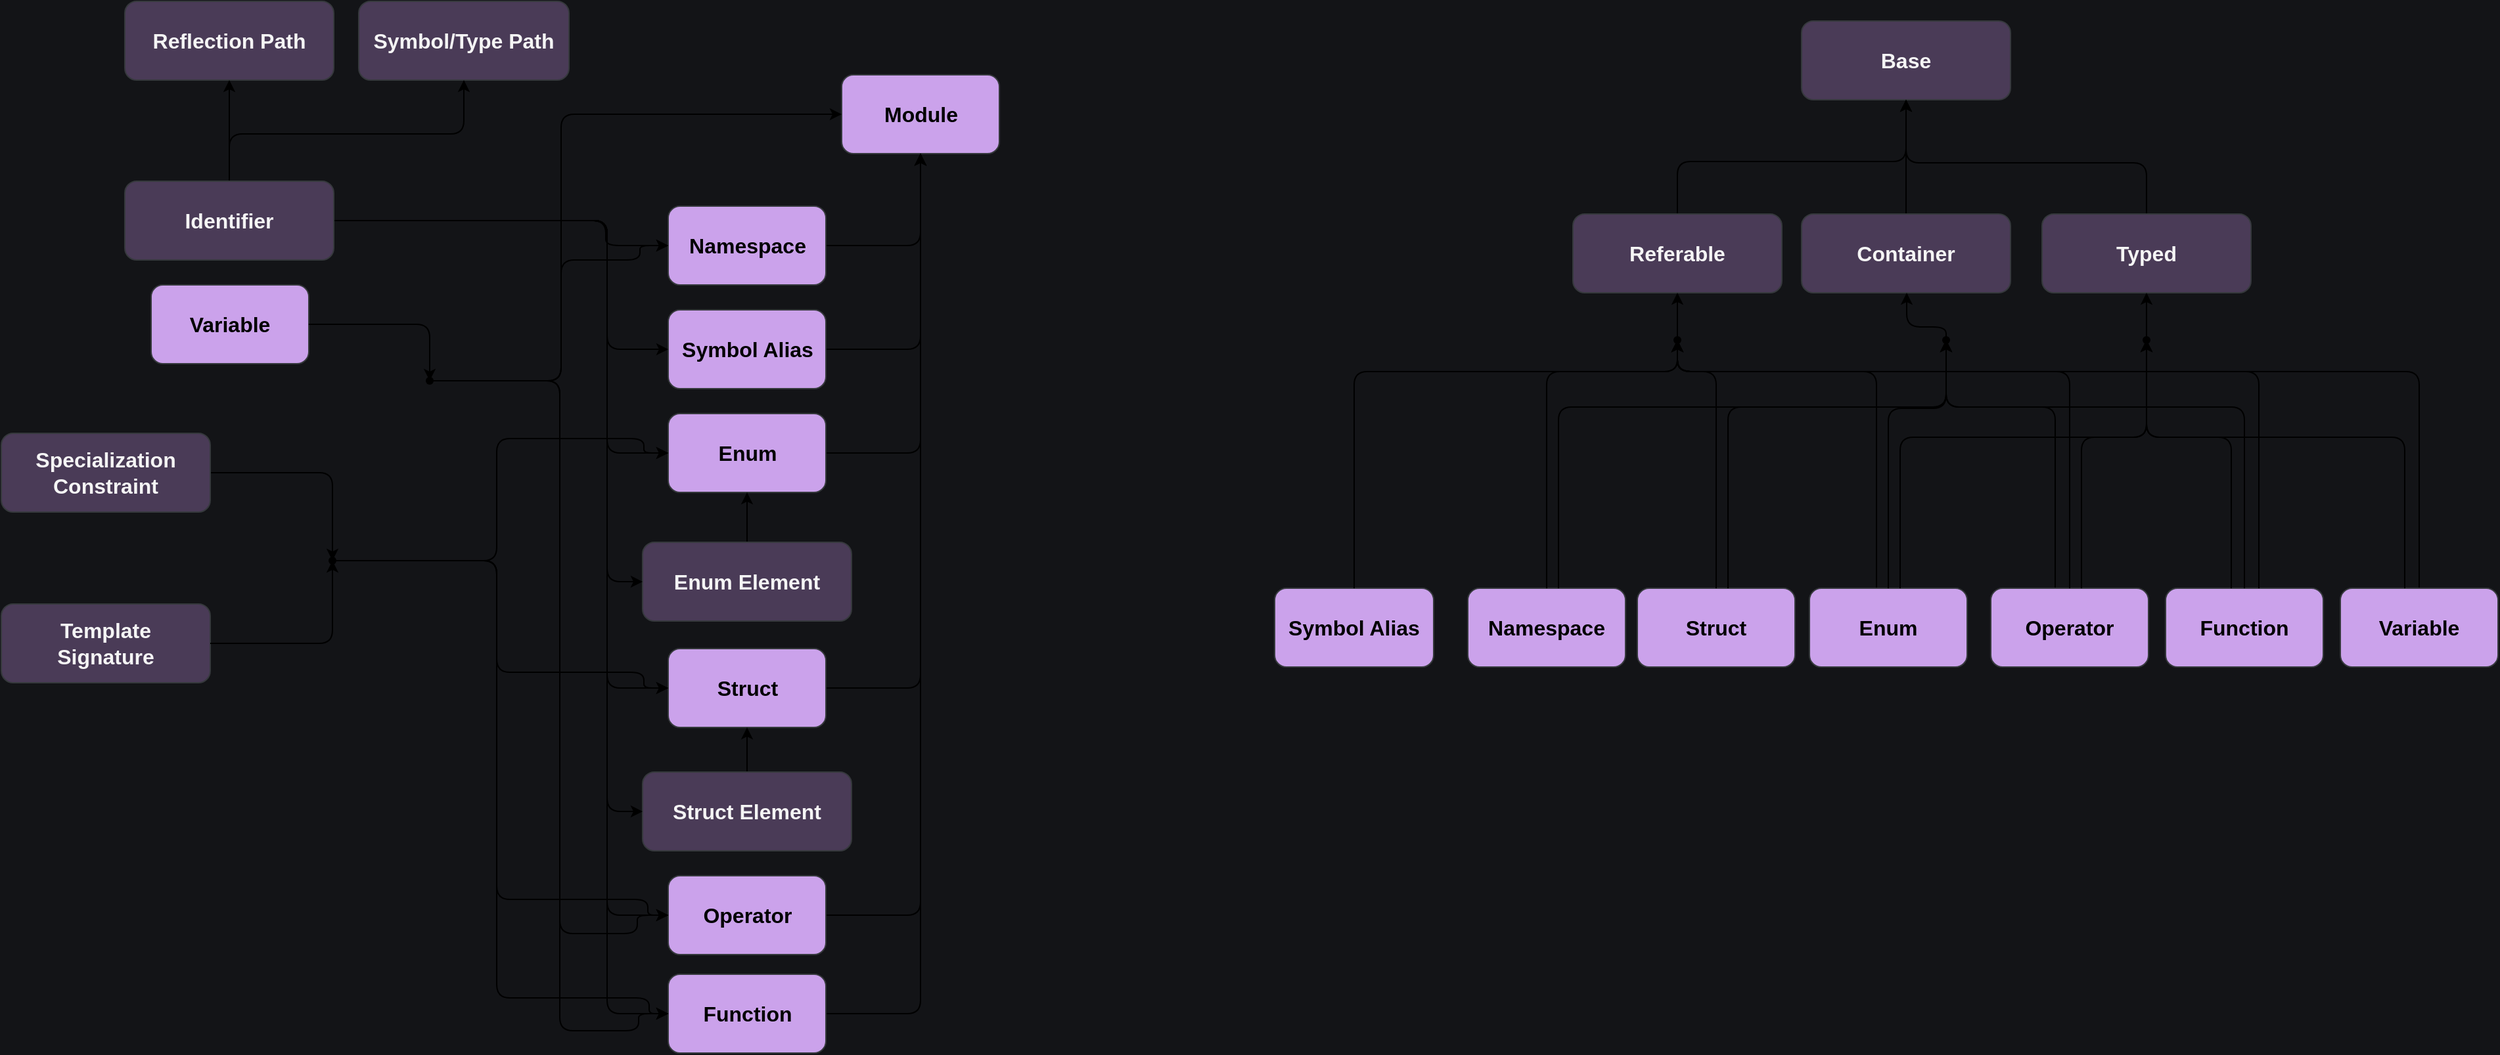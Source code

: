 <mxfile version="24.7.17">
  <diagram name="Page-1" id="krytYQvdBNd8xvx0RKbr">
    <mxGraphModel dx="-418" dy="3113" grid="0" gridSize="10" guides="1" tooltips="1" connect="1" arrows="1" fold="1" page="0" pageScale="1" pageWidth="850" pageHeight="1100" background="#131417" math="0" shadow="0">
      <root>
        <mxCell id="0" />
        <mxCell id="1" parent="0" />
        <mxCell id="jnrWVeF_rOX7OT27VYWp-1" value="Module" style="rounded=1;whiteSpace=wrap;html=1;fontSize=16;fillColor=#CBA2EB;strokeColor=#36393d;fontColor=#000000;labelBorderColor=none;fontStyle=1" vertex="1" parent="1">
          <mxGeometry x="2623.5" y="-2301" width="120" height="60" as="geometry" />
        </mxCell>
        <mxCell id="jnrWVeF_rOX7OT27VYWp-24" style="edgeStyle=orthogonalEdgeStyle;rounded=1;orthogonalLoop=1;jettySize=auto;html=1;entryX=0.5;entryY=1;entryDx=0;entryDy=0;curved=0;" edge="1" parent="1" source="jnrWVeF_rOX7OT27VYWp-9" target="jnrWVeF_rOX7OT27VYWp-1">
          <mxGeometry relative="1" as="geometry" />
        </mxCell>
        <mxCell id="jnrWVeF_rOX7OT27VYWp-28" style="edgeStyle=orthogonalEdgeStyle;rounded=1;orthogonalLoop=1;jettySize=auto;html=1;entryX=0.5;entryY=1;entryDx=0;entryDy=0;curved=0;" edge="1" parent="1" source="jnrWVeF_rOX7OT27VYWp-5" target="jnrWVeF_rOX7OT27VYWp-1">
          <mxGeometry relative="1" as="geometry" />
        </mxCell>
        <mxCell id="jnrWVeF_rOX7OT27VYWp-5" value="Namespace" style="rounded=1;whiteSpace=wrap;html=1;fontSize=16;fillColor=#CBA2EB;strokeColor=#36393d;fontColor=#000000;labelBorderColor=none;fontStyle=1" vertex="1" parent="1">
          <mxGeometry x="2491.5" y="-2201" width="120" height="60" as="geometry" />
        </mxCell>
        <mxCell id="jnrWVeF_rOX7OT27VYWp-22" style="edgeStyle=orthogonalEdgeStyle;rounded=1;orthogonalLoop=1;jettySize=auto;html=1;entryX=0.5;entryY=1;entryDx=0;entryDy=0;curved=0;" edge="1" parent="1" source="jnrWVeF_rOX7OT27VYWp-6" target="jnrWVeF_rOX7OT27VYWp-1">
          <mxGeometry relative="1" as="geometry" />
        </mxCell>
        <mxCell id="jnrWVeF_rOX7OT27VYWp-6" value="Symbol Alias" style="rounded=1;whiteSpace=wrap;html=1;fontSize=16;fillColor=#CBA2EB;strokeColor=#36393d;fontColor=#000000;labelBorderColor=none;fontStyle=1" vertex="1" parent="1">
          <mxGeometry x="2491.5" y="-2122" width="120" height="60" as="geometry" />
        </mxCell>
        <mxCell id="jnrWVeF_rOX7OT27VYWp-19" style="edgeStyle=orthogonalEdgeStyle;rounded=1;orthogonalLoop=1;jettySize=auto;html=1;entryX=0.5;entryY=1;entryDx=0;entryDy=0;curved=0;" edge="1" parent="1" source="jnrWVeF_rOX7OT27VYWp-7" target="jnrWVeF_rOX7OT27VYWp-1">
          <mxGeometry relative="1" as="geometry" />
        </mxCell>
        <mxCell id="jnrWVeF_rOX7OT27VYWp-7" value="Struct&lt;span style=&quot;background-color: initial; color: rgba(0, 0, 0, 0); font-family: monospace; font-size: 0px; font-weight: 400; text-align: start; text-wrap: nowrap;&quot;&gt;%3CmxGraphModel%3E%3Croot%3E%3CmxCell%20id%3D%220%22%2F%3E%3CmxCell%20id%3D%221%22%20parent%3D%220%22%2F%3E%3CmxCell%20id%3D%222%22%20value%3D%22Namespace%22%20style%3D%22rounded%3D1%3BwhiteSpace%3Dwrap%3Bhtml%3D1%3BfontSize%3D16%3BfillColor%3D%23CBA2EB%3BstrokeColor%3D%2336393d%3BfontColor%3D%23000000%3BlabelBorderColor%3Dnone%3BfontStyle%3D1%22%20vertex%3D%221%22%20parent%3D%221%22%3E%3CmxGeometry%20x%3D%222131%22%20y%3D%22-2103%22%20width%3D%22120%22%20height%3D%2260%22%20as%3D%22geometry%22%2F%3E%3C%2FmxCell%3E%3C%2Froot%3E%3C%2FmxGraphMo&lt;/span&gt;" style="rounded=1;whiteSpace=wrap;html=1;fontSize=16;fillColor=#CBA2EB;strokeColor=#36393d;fontColor=#000000;labelBorderColor=none;fontStyle=1" vertex="1" parent="1">
          <mxGeometry x="2491.5" y="-1864" width="120" height="60" as="geometry" />
        </mxCell>
        <mxCell id="jnrWVeF_rOX7OT27VYWp-18" style="edgeStyle=orthogonalEdgeStyle;rounded=1;orthogonalLoop=1;jettySize=auto;html=1;curved=0;" edge="1" parent="1" source="jnrWVeF_rOX7OT27VYWp-8" target="jnrWVeF_rOX7OT27VYWp-1">
          <mxGeometry relative="1" as="geometry" />
        </mxCell>
        <mxCell id="jnrWVeF_rOX7OT27VYWp-8" value="Enum" style="rounded=1;whiteSpace=wrap;html=1;fontSize=16;fillColor=#CBA2EB;strokeColor=#36393d;fontColor=#000000;labelBorderColor=none;fontStyle=1" vertex="1" parent="1">
          <mxGeometry x="2491.5" y="-2043" width="120" height="60" as="geometry" />
        </mxCell>
        <mxCell id="jnrWVeF_rOX7OT27VYWp-21" style="edgeStyle=orthogonalEdgeStyle;rounded=1;orthogonalLoop=1;jettySize=auto;html=1;entryX=0.5;entryY=1;entryDx=0;entryDy=0;curved=0;" edge="1" parent="1" source="jnrWVeF_rOX7OT27VYWp-10" target="jnrWVeF_rOX7OT27VYWp-1">
          <mxGeometry relative="1" as="geometry" />
        </mxCell>
        <mxCell id="jnrWVeF_rOX7OT27VYWp-10" value="Operator" style="rounded=1;whiteSpace=wrap;html=1;fontSize=16;fillColor=#CBA2EB;strokeColor=#36393d;fontColor=#000000;labelBorderColor=none;fontStyle=1" vertex="1" parent="1">
          <mxGeometry x="2491.5" y="-1691" width="120" height="60" as="geometry" />
        </mxCell>
        <mxCell id="jnrWVeF_rOX7OT27VYWp-13" value="Reflection Path" style="rounded=1;whiteSpace=wrap;html=1;fontSize=16;fillColor=#4A3B57;strokeColor=#36393d;fontColor=#F5F5F5;labelBorderColor=none;fontStyle=1;gradientColor=none;fillStyle=auto;" vertex="1" parent="1">
          <mxGeometry x="2078" y="-2357" width="159" height="60" as="geometry" />
        </mxCell>
        <mxCell id="jnrWVeF_rOX7OT27VYWp-14" value="Symbol/Type Path" style="rounded=1;whiteSpace=wrap;html=1;fontSize=16;fillColor=#4A3B57;strokeColor=#36393d;fontColor=#F5F5F5;labelBorderColor=none;fontStyle=1;gradientColor=none;fillStyle=auto;" vertex="1" parent="1">
          <mxGeometry x="2256" y="-2357" width="160" height="60" as="geometry" />
        </mxCell>
        <mxCell id="jnrWVeF_rOX7OT27VYWp-45" style="edgeStyle=orthogonalEdgeStyle;rounded=1;orthogonalLoop=1;jettySize=auto;html=1;curved=0;" edge="1" parent="1" source="jnrWVeF_rOX7OT27VYWp-16" target="jnrWVeF_rOX7OT27VYWp-8">
          <mxGeometry relative="1" as="geometry" />
        </mxCell>
        <mxCell id="jnrWVeF_rOX7OT27VYWp-16" value="Enum Element" style="rounded=1;whiteSpace=wrap;html=1;fontSize=16;fillColor=#4A3B57;strokeColor=#36393d;fontColor=#F5F5F5;labelBorderColor=none;fontStyle=1;gradientColor=none;fillStyle=auto;" vertex="1" parent="1">
          <mxGeometry x="2472" y="-1945" width="159" height="60" as="geometry" />
        </mxCell>
        <mxCell id="jnrWVeF_rOX7OT27VYWp-57" style="edgeStyle=orthogonalEdgeStyle;rounded=0;orthogonalLoop=1;jettySize=auto;html=1;entryX=0.5;entryY=1;entryDx=0;entryDy=0;" edge="1" parent="1" source="jnrWVeF_rOX7OT27VYWp-17" target="jnrWVeF_rOX7OT27VYWp-7">
          <mxGeometry relative="1" as="geometry" />
        </mxCell>
        <mxCell id="jnrWVeF_rOX7OT27VYWp-17" value="Struct Element" style="rounded=1;whiteSpace=wrap;html=1;fontSize=16;fillColor=#4A3B57;strokeColor=#36393d;fontColor=#F5F5F5;labelBorderColor=none;fontStyle=1;gradientColor=none;fillStyle=auto;" vertex="1" parent="1">
          <mxGeometry x="2472" y="-1770" width="159" height="60" as="geometry" />
        </mxCell>
        <mxCell id="jnrWVeF_rOX7OT27VYWp-9" value="Function" style="rounded=1;whiteSpace=wrap;html=1;fontSize=16;fillColor=#CBA2EB;strokeColor=#36393d;fontColor=#000000;labelBorderColor=none;fontStyle=1" vertex="1" parent="1">
          <mxGeometry x="2491.5" y="-1616" width="120" height="60" as="geometry" />
        </mxCell>
        <mxCell id="jnrWVeF_rOX7OT27VYWp-31" style="edgeStyle=orthogonalEdgeStyle;rounded=1;orthogonalLoop=1;jettySize=auto;html=1;curved=0;" edge="1" parent="1" source="jnrWVeF_rOX7OT27VYWp-30" target="jnrWVeF_rOX7OT27VYWp-14">
          <mxGeometry relative="1" as="geometry">
            <Array as="points">
              <mxPoint x="2158" y="-2256" />
              <mxPoint x="2336" y="-2256" />
            </Array>
          </mxGeometry>
        </mxCell>
        <mxCell id="jnrWVeF_rOX7OT27VYWp-32" style="edgeStyle=orthogonalEdgeStyle;rounded=1;orthogonalLoop=1;jettySize=auto;html=1;curved=0;" edge="1" parent="1" source="jnrWVeF_rOX7OT27VYWp-30" target="jnrWVeF_rOX7OT27VYWp-13">
          <mxGeometry relative="1" as="geometry" />
        </mxCell>
        <mxCell id="jnrWVeF_rOX7OT27VYWp-33" style="edgeStyle=orthogonalEdgeStyle;rounded=1;orthogonalLoop=1;jettySize=auto;html=1;entryX=0;entryY=0.5;entryDx=0;entryDy=0;curved=0;" edge="1" parent="1" source="jnrWVeF_rOX7OT27VYWp-30" target="jnrWVeF_rOX7OT27VYWp-5">
          <mxGeometry relative="1" as="geometry">
            <Array as="points">
              <mxPoint x="2444" y="-2190" />
              <mxPoint x="2444" y="-2171" />
            </Array>
          </mxGeometry>
        </mxCell>
        <mxCell id="jnrWVeF_rOX7OT27VYWp-35" style="edgeStyle=orthogonalEdgeStyle;rounded=1;orthogonalLoop=1;jettySize=auto;html=1;entryX=0;entryY=0.5;entryDx=0;entryDy=0;curved=0;" edge="1" parent="1" source="jnrWVeF_rOX7OT27VYWp-30" target="jnrWVeF_rOX7OT27VYWp-8">
          <mxGeometry relative="1" as="geometry">
            <Array as="points">
              <mxPoint x="2445" y="-2190" />
              <mxPoint x="2445" y="-2013" />
            </Array>
          </mxGeometry>
        </mxCell>
        <mxCell id="jnrWVeF_rOX7OT27VYWp-36" style="edgeStyle=orthogonalEdgeStyle;rounded=1;orthogonalLoop=1;jettySize=auto;html=1;entryX=0;entryY=0.5;entryDx=0;entryDy=0;curved=0;" edge="1" parent="1" source="jnrWVeF_rOX7OT27VYWp-30" target="jnrWVeF_rOX7OT27VYWp-7">
          <mxGeometry relative="1" as="geometry">
            <Array as="points">
              <mxPoint x="2445" y="-2190" />
              <mxPoint x="2445" y="-1834" />
            </Array>
          </mxGeometry>
        </mxCell>
        <mxCell id="jnrWVeF_rOX7OT27VYWp-37" style="edgeStyle=orthogonalEdgeStyle;rounded=1;orthogonalLoop=1;jettySize=auto;html=1;entryX=0;entryY=0.5;entryDx=0;entryDy=0;curved=0;" edge="1" parent="1" source="jnrWVeF_rOX7OT27VYWp-30" target="jnrWVeF_rOX7OT27VYWp-10">
          <mxGeometry relative="1" as="geometry">
            <Array as="points">
              <mxPoint x="2445" y="-2190" />
              <mxPoint x="2445" y="-1661" />
            </Array>
          </mxGeometry>
        </mxCell>
        <mxCell id="jnrWVeF_rOX7OT27VYWp-38" style="edgeStyle=orthogonalEdgeStyle;rounded=1;orthogonalLoop=1;jettySize=auto;html=1;entryX=0;entryY=0.5;entryDx=0;entryDy=0;curved=0;" edge="1" parent="1" source="jnrWVeF_rOX7OT27VYWp-30" target="jnrWVeF_rOX7OT27VYWp-9">
          <mxGeometry relative="1" as="geometry">
            <Array as="points">
              <mxPoint x="2445" y="-2190" />
              <mxPoint x="2445" y="-1586" />
            </Array>
          </mxGeometry>
        </mxCell>
        <mxCell id="jnrWVeF_rOX7OT27VYWp-39" style="edgeStyle=orthogonalEdgeStyle;rounded=1;orthogonalLoop=1;jettySize=auto;html=1;entryX=0;entryY=0.5;entryDx=0;entryDy=0;curved=0;" edge="1" parent="1" source="jnrWVeF_rOX7OT27VYWp-30" target="jnrWVeF_rOX7OT27VYWp-6">
          <mxGeometry relative="1" as="geometry">
            <Array as="points">
              <mxPoint x="2445" y="-2190" />
              <mxPoint x="2445" y="-2092" />
            </Array>
          </mxGeometry>
        </mxCell>
        <mxCell id="jnrWVeF_rOX7OT27VYWp-43" style="edgeStyle=orthogonalEdgeStyle;rounded=1;orthogonalLoop=1;jettySize=auto;html=1;curved=0;" edge="1" parent="1" source="jnrWVeF_rOX7OT27VYWp-30" target="jnrWVeF_rOX7OT27VYWp-16">
          <mxGeometry relative="1" as="geometry">
            <Array as="points">
              <mxPoint x="2445" y="-2190" />
              <mxPoint x="2445" y="-1915" />
            </Array>
          </mxGeometry>
        </mxCell>
        <mxCell id="jnrWVeF_rOX7OT27VYWp-49" style="edgeStyle=orthogonalEdgeStyle;rounded=1;orthogonalLoop=1;jettySize=auto;html=1;entryX=0;entryY=0.5;entryDx=0;entryDy=0;curved=0;" edge="1" parent="1" source="jnrWVeF_rOX7OT27VYWp-30" target="jnrWVeF_rOX7OT27VYWp-17">
          <mxGeometry relative="1" as="geometry">
            <Array as="points">
              <mxPoint x="2445" y="-2190" />
              <mxPoint x="2445" y="-1740" />
            </Array>
          </mxGeometry>
        </mxCell>
        <mxCell id="jnrWVeF_rOX7OT27VYWp-30" value="Identifier" style="rounded=1;whiteSpace=wrap;html=1;fontSize=16;fillColor=#4A3B57;strokeColor=#36393d;fontColor=#F5F5F5;labelBorderColor=none;fontStyle=1;gradientColor=none;fillStyle=auto;" vertex="1" parent="1">
          <mxGeometry x="2078" y="-2220" width="159" height="60" as="geometry" />
        </mxCell>
        <mxCell id="jnrWVeF_rOX7OT27VYWp-58" style="edgeStyle=orthogonalEdgeStyle;rounded=1;orthogonalLoop=1;jettySize=auto;html=1;entryX=0;entryY=0.5;entryDx=0;entryDy=0;curved=0;" edge="1" parent="1" source="jnrWVeF_rOX7OT27VYWp-64" target="jnrWVeF_rOX7OT27VYWp-9">
          <mxGeometry relative="1" as="geometry">
            <Array as="points">
              <mxPoint x="2328" y="-2068" />
              <mxPoint x="2409" y="-2068" />
              <mxPoint x="2409" y="-1573" />
              <mxPoint x="2469" y="-1573" />
              <mxPoint x="2469" y="-1586" />
            </Array>
          </mxGeometry>
        </mxCell>
        <mxCell id="jnrWVeF_rOX7OT27VYWp-59" style="edgeStyle=orthogonalEdgeStyle;rounded=1;orthogonalLoop=1;jettySize=auto;html=1;entryX=0;entryY=0.5;entryDx=0;entryDy=0;curved=0;" edge="1" parent="1" source="jnrWVeF_rOX7OT27VYWp-64" target="jnrWVeF_rOX7OT27VYWp-10">
          <mxGeometry relative="1" as="geometry">
            <Array as="points">
              <mxPoint x="2328" y="-2068" />
              <mxPoint x="2409" y="-2068" />
              <mxPoint x="2409" y="-1647" />
              <mxPoint x="2468" y="-1647" />
              <mxPoint x="2468" y="-1661" />
            </Array>
          </mxGeometry>
        </mxCell>
        <mxCell id="jnrWVeF_rOX7OT27VYWp-60" style="edgeStyle=orthogonalEdgeStyle;rounded=1;orthogonalLoop=1;jettySize=auto;html=1;entryX=0;entryY=0.5;entryDx=0;entryDy=0;curved=0;" edge="1" parent="1" source="jnrWVeF_rOX7OT27VYWp-64" target="jnrWVeF_rOX7OT27VYWp-1">
          <mxGeometry relative="1" as="geometry">
            <Array as="points">
              <mxPoint x="2328" y="-2068" />
              <mxPoint x="2410" y="-2068" />
              <mxPoint x="2410" y="-2271" />
            </Array>
          </mxGeometry>
        </mxCell>
        <mxCell id="jnrWVeF_rOX7OT27VYWp-61" style="edgeStyle=orthogonalEdgeStyle;rounded=1;orthogonalLoop=1;jettySize=auto;html=1;entryX=0;entryY=0.5;entryDx=0;entryDy=0;curved=0;" edge="1" parent="1" source="jnrWVeF_rOX7OT27VYWp-64" target="jnrWVeF_rOX7OT27VYWp-5">
          <mxGeometry relative="1" as="geometry">
            <Array as="points">
              <mxPoint x="2410" y="-2068" />
              <mxPoint x="2410" y="-2160" />
              <mxPoint x="2470" y="-2160" />
              <mxPoint x="2470" y="-2171" />
            </Array>
          </mxGeometry>
        </mxCell>
        <mxCell id="jnrWVeF_rOX7OT27VYWp-50" value="Variable" style="rounded=1;whiteSpace=wrap;html=1;fontSize=16;fillColor=#CBA2EB;strokeColor=#36393d;fontColor=#000000;labelBorderColor=none;fontStyle=1" vertex="1" parent="1">
          <mxGeometry x="2098" y="-2141" width="120" height="60" as="geometry" />
        </mxCell>
        <mxCell id="jnrWVeF_rOX7OT27VYWp-64" value="" style="shape=waypoint;sketch=0;fillStyle=solid;size=6;pointerEvents=1;points=[];fillColor=none;resizable=0;rotatable=0;perimeter=centerPerimeter;snapToPoint=1;" vertex="1" parent="1">
          <mxGeometry x="2300" y="-2078" width="20" height="20" as="geometry" />
        </mxCell>
        <mxCell id="jnrWVeF_rOX7OT27VYWp-66" style="edgeStyle=orthogonalEdgeStyle;rounded=1;orthogonalLoop=1;jettySize=auto;html=1;entryX=0.243;entryY=0.593;entryDx=0;entryDy=0;entryPerimeter=0;curved=0;" edge="1" parent="1" source="jnrWVeF_rOX7OT27VYWp-50" target="jnrWVeF_rOX7OT27VYWp-64">
          <mxGeometry relative="1" as="geometry" />
        </mxCell>
        <mxCell id="jnrWVeF_rOX7OT27VYWp-70" style="edgeStyle=orthogonalEdgeStyle;rounded=1;orthogonalLoop=1;jettySize=auto;html=1;curved=0;" edge="1" parent="1" source="jnrWVeF_rOX7OT27VYWp-68" target="jnrWVeF_rOX7OT27VYWp-69">
          <mxGeometry relative="1" as="geometry" />
        </mxCell>
        <mxCell id="jnrWVeF_rOX7OT27VYWp-68" value="Specialization Constraint" style="rounded=1;whiteSpace=wrap;html=1;fontSize=16;fillColor=#4A3B57;strokeColor=#36393d;fontColor=#F5F5F5;labelBorderColor=none;fontStyle=1;gradientColor=none;fillStyle=auto;" vertex="1" parent="1">
          <mxGeometry x="1984" y="-2028" width="159" height="60" as="geometry" />
        </mxCell>
        <mxCell id="jnrWVeF_rOX7OT27VYWp-71" style="edgeStyle=orthogonalEdgeStyle;rounded=1;orthogonalLoop=1;jettySize=auto;html=1;entryX=0;entryY=0.5;entryDx=0;entryDy=0;curved=0;" edge="1" parent="1" source="jnrWVeF_rOX7OT27VYWp-69" target="jnrWVeF_rOX7OT27VYWp-8">
          <mxGeometry relative="1" as="geometry">
            <Array as="points">
              <mxPoint x="2361" y="-1931" />
              <mxPoint x="2361" y="-2024" />
              <mxPoint x="2473" y="-2024" />
              <mxPoint x="2473" y="-2013" />
            </Array>
          </mxGeometry>
        </mxCell>
        <mxCell id="jnrWVeF_rOX7OT27VYWp-74" style="edgeStyle=orthogonalEdgeStyle;rounded=1;orthogonalLoop=1;jettySize=auto;html=1;entryX=0;entryY=0.5;entryDx=0;entryDy=0;curved=0;" edge="1" parent="1" source="jnrWVeF_rOX7OT27VYWp-69" target="jnrWVeF_rOX7OT27VYWp-7">
          <mxGeometry relative="1" as="geometry">
            <Array as="points">
              <mxPoint x="2361" y="-1931" />
              <mxPoint x="2361" y="-1846" />
              <mxPoint x="2473" y="-1846" />
              <mxPoint x="2473" y="-1834" />
            </Array>
          </mxGeometry>
        </mxCell>
        <mxCell id="jnrWVeF_rOX7OT27VYWp-75" style="edgeStyle=orthogonalEdgeStyle;rounded=1;orthogonalLoop=1;jettySize=auto;html=1;entryX=0;entryY=0.5;entryDx=0;entryDy=0;curved=0;" edge="1" parent="1" source="jnrWVeF_rOX7OT27VYWp-69" target="jnrWVeF_rOX7OT27VYWp-10">
          <mxGeometry relative="1" as="geometry">
            <Array as="points">
              <mxPoint x="2361" y="-1931" />
              <mxPoint x="2361" y="-1673" />
              <mxPoint x="2476" y="-1673" />
              <mxPoint x="2476" y="-1661" />
            </Array>
          </mxGeometry>
        </mxCell>
        <mxCell id="jnrWVeF_rOX7OT27VYWp-76" style="edgeStyle=orthogonalEdgeStyle;rounded=1;orthogonalLoop=1;jettySize=auto;html=1;entryX=0;entryY=0.5;entryDx=0;entryDy=0;curved=0;" edge="1" parent="1" source="jnrWVeF_rOX7OT27VYWp-69" target="jnrWVeF_rOX7OT27VYWp-9">
          <mxGeometry relative="1" as="geometry">
            <Array as="points">
              <mxPoint x="2361" y="-1931" />
              <mxPoint x="2361" y="-1598" />
              <mxPoint x="2477" y="-1598" />
              <mxPoint x="2477" y="-1586" />
            </Array>
          </mxGeometry>
        </mxCell>
        <mxCell id="jnrWVeF_rOX7OT27VYWp-69" value="" style="shape=waypoint;sketch=0;fillStyle=solid;size=6;pointerEvents=1;points=[];fillColor=none;resizable=0;rotatable=0;perimeter=centerPerimeter;snapToPoint=1;" vertex="1" parent="1">
          <mxGeometry x="2226" y="-1941" width="20" height="20" as="geometry" />
        </mxCell>
        <mxCell id="jnrWVeF_rOX7OT27VYWp-72" value="Template&lt;div&gt;Signature&lt;/div&gt;" style="rounded=1;whiteSpace=wrap;html=1;fontSize=16;fillColor=#4A3B57;strokeColor=#36393d;fontColor=#F5F5F5;labelBorderColor=none;fontStyle=1;gradientColor=none;fillStyle=auto;" vertex="1" parent="1">
          <mxGeometry x="1984" y="-1898" width="159" height="60" as="geometry" />
        </mxCell>
        <mxCell id="jnrWVeF_rOX7OT27VYWp-73" style="edgeStyle=orthogonalEdgeStyle;rounded=1;orthogonalLoop=1;jettySize=auto;html=1;entryX=0.7;entryY=0.8;entryDx=0;entryDy=0;entryPerimeter=0;curved=0;" edge="1" parent="1" source="jnrWVeF_rOX7OT27VYWp-72" target="jnrWVeF_rOX7OT27VYWp-69">
          <mxGeometry relative="1" as="geometry" />
        </mxCell>
        <mxCell id="jnrWVeF_rOX7OT27VYWp-78" value="Base" style="rounded=1;whiteSpace=wrap;html=1;fontSize=16;fillColor=#4A3B57;strokeColor=#36393d;fontColor=#F5F5F5;labelBorderColor=none;fontStyle=1;gradientColor=none;fillStyle=auto;" vertex="1" parent="1">
          <mxGeometry x="3354" y="-2342" width="159" height="60" as="geometry" />
        </mxCell>
        <mxCell id="jnrWVeF_rOX7OT27VYWp-87" style="edgeStyle=orthogonalEdgeStyle;rounded=1;orthogonalLoop=1;jettySize=auto;html=1;entryX=0.5;entryY=1;entryDx=0;entryDy=0;curved=0;" edge="1" parent="1" source="jnrWVeF_rOX7OT27VYWp-79" target="jnrWVeF_rOX7OT27VYWp-78">
          <mxGeometry relative="1" as="geometry">
            <Array as="points">
              <mxPoint x="3260" y="-2235" />
              <mxPoint x="3434" y="-2235" />
            </Array>
          </mxGeometry>
        </mxCell>
        <mxCell id="jnrWVeF_rOX7OT27VYWp-79" value="Referable" style="rounded=1;whiteSpace=wrap;html=1;fontSize=16;fillColor=#4A3B57;strokeColor=#36393d;fontColor=#F5F5F5;labelBorderColor=none;fontStyle=1;gradientColor=none;fillStyle=auto;" vertex="1" parent="1">
          <mxGeometry x="3180" y="-2195" width="159" height="60" as="geometry" />
        </mxCell>
        <mxCell id="jnrWVeF_rOX7OT27VYWp-83" style="edgeStyle=orthogonalEdgeStyle;rounded=1;orthogonalLoop=1;jettySize=auto;html=1;entryX=0.5;entryY=1;entryDx=0;entryDy=0;curved=0;" edge="1" parent="1" source="jnrWVeF_rOX7OT27VYWp-80" target="jnrWVeF_rOX7OT27VYWp-78">
          <mxGeometry relative="1" as="geometry" />
        </mxCell>
        <mxCell id="jnrWVeF_rOX7OT27VYWp-86" style="edgeStyle=orthogonalEdgeStyle;rounded=1;orthogonalLoop=1;jettySize=auto;html=1;entryX=0.5;entryY=1;entryDx=0;entryDy=0;curved=0;" edge="1" parent="1" source="jnrWVeF_rOX7OT27VYWp-81" target="jnrWVeF_rOX7OT27VYWp-78">
          <mxGeometry relative="1" as="geometry">
            <Array as="points">
              <mxPoint x="3616" y="-2234" />
              <mxPoint x="3434" y="-2234" />
            </Array>
          </mxGeometry>
        </mxCell>
        <mxCell id="jnrWVeF_rOX7OT27VYWp-81" value="Typed" style="rounded=1;whiteSpace=wrap;html=1;fontSize=16;fillColor=#4A3B57;strokeColor=#36393d;fontColor=#F5F5F5;labelBorderColor=none;fontStyle=1;gradientColor=none;fillStyle=auto;" vertex="1" parent="1">
          <mxGeometry x="3537" y="-2195" width="159" height="60" as="geometry" />
        </mxCell>
        <mxCell id="jnrWVeF_rOX7OT27VYWp-80" value="Container" style="rounded=1;whiteSpace=wrap;html=1;fontSize=16;fillColor=#4A3B57;strokeColor=#36393d;fontColor=#F5F5F5;labelBorderColor=none;fontStyle=1;gradientColor=none;fillStyle=auto;" vertex="1" parent="1">
          <mxGeometry x="3354" y="-2195" width="159" height="60" as="geometry" />
        </mxCell>
        <mxCell id="jnrWVeF_rOX7OT27VYWp-88" value="Namespace" style="rounded=1;whiteSpace=wrap;html=1;fontSize=16;fillColor=#CBA2EB;strokeColor=#36393d;fontColor=#000000;labelBorderColor=none;fontStyle=1" vertex="1" parent="1">
          <mxGeometry x="3100" y="-1910" width="120" height="60" as="geometry" />
        </mxCell>
        <mxCell id="jnrWVeF_rOX7OT27VYWp-89" value="Symbol Alias" style="rounded=1;whiteSpace=wrap;html=1;fontSize=16;fillColor=#CBA2EB;strokeColor=#36393d;fontColor=#000000;labelBorderColor=none;fontStyle=1" vertex="1" parent="1">
          <mxGeometry x="2953" y="-1910" width="121" height="60" as="geometry" />
        </mxCell>
        <mxCell id="jnrWVeF_rOX7OT27VYWp-115" style="edgeStyle=orthogonalEdgeStyle;rounded=1;orthogonalLoop=1;jettySize=auto;html=1;curved=0;" edge="1" parent="1" source="jnrWVeF_rOX7OT27VYWp-90" target="jnrWVeF_rOX7OT27VYWp-106">
          <mxGeometry relative="1" as="geometry">
            <Array as="points">
              <mxPoint x="3411" y="-2075" />
            </Array>
          </mxGeometry>
        </mxCell>
        <mxCell id="jnrWVeF_rOX7OT27VYWp-90" value="Enum" style="rounded=1;whiteSpace=wrap;html=1;fontSize=16;fillColor=#CBA2EB;strokeColor=#36393d;fontColor=#000000;labelBorderColor=none;fontStyle=1" vertex="1" parent="1">
          <mxGeometry x="3360" y="-1910" width="120" height="60" as="geometry" />
        </mxCell>
        <mxCell id="jnrWVeF_rOX7OT27VYWp-91" value="Struct&lt;span style=&quot;background-color: initial; color: rgba(0, 0, 0, 0); font-family: monospace; font-size: 0px; font-weight: 400; text-align: start; text-wrap: nowrap;&quot;&gt;%3CmxGraphModel%3E%3Croot%3E%3CmxCell%20id%3D%220%22%2F%3E%3CmxCell%20id%3D%221%22%20parent%3D%220%22%2F%3E%3CmxCell%20id%3D%222%22%20value%3D%22Namespace%22%20style%3D%22rounded%3D1%3BwhiteSpace%3Dwrap%3Bhtml%3D1%3BfontSize%3D16%3BfillColor%3D%23CBA2EB%3BstrokeColor%3D%2336393d%3BfontColor%3D%23000000%3BlabelBorderColor%3Dnone%3BfontStyle%3D1%22%20vertex%3D%221%22%20parent%3D%221%22%3E%3CmxGeometry%20x%3D%222131%22%20y%3D%22-2103%22%20width%3D%22120%22%20height%3D%2260%22%20as%3D%22geometry%22%2F%3E%3C%2FmxCell%3E%3C%2Froot%3E%3C%2FmxGraphMo&lt;/span&gt;" style="rounded=1;whiteSpace=wrap;html=1;fontSize=16;fillColor=#CBA2EB;strokeColor=#36393d;fontColor=#000000;labelBorderColor=none;fontStyle=1" vertex="1" parent="1">
          <mxGeometry x="3229" y="-1910" width="120" height="60" as="geometry" />
        </mxCell>
        <mxCell id="jnrWVeF_rOX7OT27VYWp-122" style="edgeStyle=orthogonalEdgeStyle;rounded=1;orthogonalLoop=1;jettySize=auto;html=1;curved=0;" edge="1" parent="1" source="jnrWVeF_rOX7OT27VYWp-92" target="jnrWVeF_rOX7OT27VYWp-107">
          <mxGeometry relative="1" as="geometry">
            <Array as="points">
              <mxPoint x="3547" y="-2048" />
            </Array>
          </mxGeometry>
        </mxCell>
        <mxCell id="jnrWVeF_rOX7OT27VYWp-92" value="Operator" style="rounded=1;whiteSpace=wrap;html=1;fontSize=16;fillColor=#CBA2EB;strokeColor=#36393d;fontColor=#000000;labelBorderColor=none;fontStyle=1" vertex="1" parent="1">
          <mxGeometry x="3498" y="-1910" width="120" height="60" as="geometry" />
        </mxCell>
        <mxCell id="jnrWVeF_rOX7OT27VYWp-93" value="Function" style="rounded=1;whiteSpace=wrap;html=1;fontSize=16;fillColor=#CBA2EB;strokeColor=#36393d;fontColor=#000000;labelBorderColor=none;fontStyle=1" vertex="1" parent="1">
          <mxGeometry x="3631" y="-1910" width="120" height="60" as="geometry" />
        </mxCell>
        <mxCell id="jnrWVeF_rOX7OT27VYWp-118" style="edgeStyle=orthogonalEdgeStyle;rounded=1;orthogonalLoop=1;jettySize=auto;html=1;curved=0;" edge="1" parent="1" source="jnrWVeF_rOX7OT27VYWp-94" target="jnrWVeF_rOX7OT27VYWp-106">
          <mxGeometry relative="1" as="geometry">
            <Array as="points">
              <mxPoint x="3824" y="-2075" />
            </Array>
          </mxGeometry>
        </mxCell>
        <mxCell id="jnrWVeF_rOX7OT27VYWp-94" value="Variable" style="rounded=1;whiteSpace=wrap;html=1;fontSize=16;fillColor=#CBA2EB;strokeColor=#36393d;fontColor=#000000;labelBorderColor=none;fontStyle=1" vertex="1" parent="1">
          <mxGeometry x="3764" y="-1910" width="120" height="60" as="geometry" />
        </mxCell>
        <mxCell id="jnrWVeF_rOX7OT27VYWp-109" style="edgeStyle=orthogonalEdgeStyle;rounded=0;orthogonalLoop=1;jettySize=auto;html=1;entryX=0.5;entryY=1;entryDx=0;entryDy=0;" edge="1" parent="1" source="jnrWVeF_rOX7OT27VYWp-106" target="jnrWVeF_rOX7OT27VYWp-79">
          <mxGeometry relative="1" as="geometry" />
        </mxCell>
        <mxCell id="jnrWVeF_rOX7OT27VYWp-106" value="" style="shape=waypoint;sketch=0;fillStyle=solid;size=6;pointerEvents=1;points=[];fillColor=none;resizable=0;rotatable=0;perimeter=centerPerimeter;snapToPoint=1;" vertex="1" parent="1">
          <mxGeometry x="3249.5" y="-2109" width="20" height="20" as="geometry" />
        </mxCell>
        <mxCell id="jnrWVeF_rOX7OT27VYWp-110" style="edgeStyle=orthogonalEdgeStyle;rounded=1;orthogonalLoop=1;jettySize=auto;html=1;curved=0;" edge="1" parent="1" source="jnrWVeF_rOX7OT27VYWp-107" target="jnrWVeF_rOX7OT27VYWp-80">
          <mxGeometry relative="1" as="geometry">
            <mxPoint x="3433.5" y="-2095.333" as="targetPoint" />
            <Array as="points">
              <mxPoint x="3464" y="-2109" />
              <mxPoint x="3434" y="-2109" />
            </Array>
          </mxGeometry>
        </mxCell>
        <mxCell id="jnrWVeF_rOX7OT27VYWp-107" value="" style="shape=waypoint;sketch=0;fillStyle=solid;size=6;pointerEvents=1;points=[];fillColor=none;resizable=0;rotatable=0;perimeter=centerPerimeter;snapToPoint=1;" vertex="1" parent="1">
          <mxGeometry x="3454" y="-2109" width="20" height="20" as="geometry" />
        </mxCell>
        <mxCell id="jnrWVeF_rOX7OT27VYWp-111" style="edgeStyle=orthogonalEdgeStyle;rounded=0;orthogonalLoop=1;jettySize=auto;html=1;" edge="1" parent="1" source="jnrWVeF_rOX7OT27VYWp-108" target="jnrWVeF_rOX7OT27VYWp-81">
          <mxGeometry relative="1" as="geometry" />
        </mxCell>
        <mxCell id="jnrWVeF_rOX7OT27VYWp-108" value="" style="shape=waypoint;sketch=0;fillStyle=solid;size=6;pointerEvents=1;points=[];fillColor=none;resizable=0;rotatable=0;perimeter=centerPerimeter;snapToPoint=1;" vertex="1" parent="1">
          <mxGeometry x="3606.5" y="-2109" width="20" height="20" as="geometry" />
        </mxCell>
        <mxCell id="jnrWVeF_rOX7OT27VYWp-112" style="edgeStyle=orthogonalEdgeStyle;rounded=1;orthogonalLoop=1;jettySize=auto;html=1;entryX=0.575;entryY=0.883;entryDx=0;entryDy=0;entryPerimeter=0;curved=0;" edge="1" parent="1" source="jnrWVeF_rOX7OT27VYWp-89" target="jnrWVeF_rOX7OT27VYWp-106">
          <mxGeometry relative="1" as="geometry">
            <Array as="points">
              <mxPoint x="3014" y="-2075" />
            </Array>
          </mxGeometry>
        </mxCell>
        <mxCell id="jnrWVeF_rOX7OT27VYWp-113" style="edgeStyle=orthogonalEdgeStyle;rounded=1;orthogonalLoop=1;jettySize=auto;html=1;entryX=0.342;entryY=0.983;entryDx=0;entryDy=0;entryPerimeter=0;curved=0;" edge="1" parent="1" source="jnrWVeF_rOX7OT27VYWp-88" target="jnrWVeF_rOX7OT27VYWp-106">
          <mxGeometry relative="1" as="geometry">
            <Array as="points">
              <mxPoint x="3160" y="-2075" />
            </Array>
          </mxGeometry>
        </mxCell>
        <mxCell id="jnrWVeF_rOX7OT27VYWp-114" style="edgeStyle=orthogonalEdgeStyle;rounded=1;orthogonalLoop=1;jettySize=auto;html=1;entryX=0.975;entryY=0.817;entryDx=0;entryDy=0;entryPerimeter=0;curved=0;" edge="1" parent="1" source="jnrWVeF_rOX7OT27VYWp-91" target="jnrWVeF_rOX7OT27VYWp-106">
          <mxGeometry relative="1" as="geometry">
            <Array as="points">
              <mxPoint x="3289" y="-2075" />
            </Array>
          </mxGeometry>
        </mxCell>
        <mxCell id="jnrWVeF_rOX7OT27VYWp-116" style="edgeStyle=orthogonalEdgeStyle;rounded=1;orthogonalLoop=1;jettySize=auto;html=1;entryX=0.708;entryY=0.85;entryDx=0;entryDy=0;entryPerimeter=0;curved=0;" edge="1" parent="1" source="jnrWVeF_rOX7OT27VYWp-92" target="jnrWVeF_rOX7OT27VYWp-106">
          <mxGeometry relative="1" as="geometry">
            <Array as="points">
              <mxPoint x="3558" y="-2075" />
            </Array>
          </mxGeometry>
        </mxCell>
        <mxCell id="jnrWVeF_rOX7OT27VYWp-117" style="edgeStyle=orthogonalEdgeStyle;rounded=1;orthogonalLoop=1;jettySize=auto;html=1;entryX=0.342;entryY=0.983;entryDx=0;entryDy=0;entryPerimeter=0;curved=0;" edge="1" parent="1" source="jnrWVeF_rOX7OT27VYWp-93" target="jnrWVeF_rOX7OT27VYWp-106">
          <mxGeometry relative="1" as="geometry">
            <Array as="points">
              <mxPoint x="3702" y="-2075" />
            </Array>
          </mxGeometry>
        </mxCell>
        <mxCell id="jnrWVeF_rOX7OT27VYWp-119" style="edgeStyle=orthogonalEdgeStyle;rounded=1;orthogonalLoop=1;jettySize=auto;html=1;entryX=0.742;entryY=0.567;entryDx=0;entryDy=0;entryPerimeter=0;curved=0;" edge="1" parent="1" source="jnrWVeF_rOX7OT27VYWp-88" target="jnrWVeF_rOX7OT27VYWp-107">
          <mxGeometry relative="1" as="geometry">
            <Array as="points">
              <mxPoint x="3169" y="-2048" />
            </Array>
          </mxGeometry>
        </mxCell>
        <mxCell id="jnrWVeF_rOX7OT27VYWp-120" style="edgeStyle=orthogonalEdgeStyle;rounded=1;orthogonalLoop=1;jettySize=auto;html=1;entryX=0.142;entryY=0.867;entryDx=0;entryDy=0;entryPerimeter=0;curved=0;" edge="1" parent="1" source="jnrWVeF_rOX7OT27VYWp-91" target="jnrWVeF_rOX7OT27VYWp-107">
          <mxGeometry relative="1" as="geometry">
            <Array as="points">
              <mxPoint x="3298" y="-2048" />
            </Array>
          </mxGeometry>
        </mxCell>
        <mxCell id="jnrWVeF_rOX7OT27VYWp-123" style="edgeStyle=orthogonalEdgeStyle;rounded=1;orthogonalLoop=1;jettySize=auto;html=1;entryX=0.742;entryY=0.533;entryDx=0;entryDy=0;entryPerimeter=0;curved=0;" edge="1" parent="1" source="jnrWVeF_rOX7OT27VYWp-93" target="jnrWVeF_rOX7OT27VYWp-107">
          <mxGeometry relative="1" as="geometry">
            <Array as="points">
              <mxPoint x="3691" y="-2048" />
            </Array>
          </mxGeometry>
        </mxCell>
        <mxCell id="jnrWVeF_rOX7OT27VYWp-125" style="edgeStyle=orthogonalEdgeStyle;rounded=1;orthogonalLoop=1;jettySize=auto;html=1;entryX=0.55;entryY=0.669;entryDx=0;entryDy=0;entryPerimeter=0;curved=0;" edge="1" parent="1" source="jnrWVeF_rOX7OT27VYWp-90" target="jnrWVeF_rOX7OT27VYWp-107">
          <mxGeometry relative="1" as="geometry">
            <Array as="points">
              <mxPoint x="3420" y="-2047" />
              <mxPoint x="3464" y="-2047" />
            </Array>
          </mxGeometry>
        </mxCell>
        <mxCell id="jnrWVeF_rOX7OT27VYWp-126" style="edgeStyle=orthogonalEdgeStyle;rounded=1;orthogonalLoop=1;jettySize=auto;html=1;entryX=0.617;entryY=0.225;entryDx=0;entryDy=0;entryPerimeter=0;curved=0;" edge="1" parent="1" source="jnrWVeF_rOX7OT27VYWp-94" target="jnrWVeF_rOX7OT27VYWp-108">
          <mxGeometry relative="1" as="geometry">
            <Array as="points">
              <mxPoint x="3813" y="-2025" />
            </Array>
          </mxGeometry>
        </mxCell>
        <mxCell id="jnrWVeF_rOX7OT27VYWp-127" style="edgeStyle=orthogonalEdgeStyle;rounded=1;orthogonalLoop=1;jettySize=auto;html=1;entryX=0.783;entryY=0.683;entryDx=0;entryDy=0;entryPerimeter=0;curved=0;" edge="1" parent="1" source="jnrWVeF_rOX7OT27VYWp-93" target="jnrWVeF_rOX7OT27VYWp-108">
          <mxGeometry relative="1" as="geometry">
            <Array as="points">
              <mxPoint x="3681" y="-2025" />
            </Array>
          </mxGeometry>
        </mxCell>
        <mxCell id="jnrWVeF_rOX7OT27VYWp-128" style="edgeStyle=orthogonalEdgeStyle;rounded=1;orthogonalLoop=1;jettySize=auto;html=1;entryX=0.742;entryY=0.767;entryDx=0;entryDy=0;entryPerimeter=0;curved=0;" edge="1" parent="1" source="jnrWVeF_rOX7OT27VYWp-92" target="jnrWVeF_rOX7OT27VYWp-108">
          <mxGeometry relative="1" as="geometry">
            <Array as="points">
              <mxPoint x="3567" y="-2025" />
            </Array>
          </mxGeometry>
        </mxCell>
        <mxCell id="jnrWVeF_rOX7OT27VYWp-130" style="edgeStyle=orthogonalEdgeStyle;rounded=1;orthogonalLoop=1;jettySize=auto;html=1;entryX=0.617;entryY=0.725;entryDx=0;entryDy=0;entryPerimeter=0;curved=0;" edge="1" parent="1" source="jnrWVeF_rOX7OT27VYWp-90" target="jnrWVeF_rOX7OT27VYWp-108">
          <mxGeometry relative="1" as="geometry">
            <Array as="points">
              <mxPoint x="3429" y="-2025" />
            </Array>
          </mxGeometry>
        </mxCell>
      </root>
    </mxGraphModel>
  </diagram>
</mxfile>
